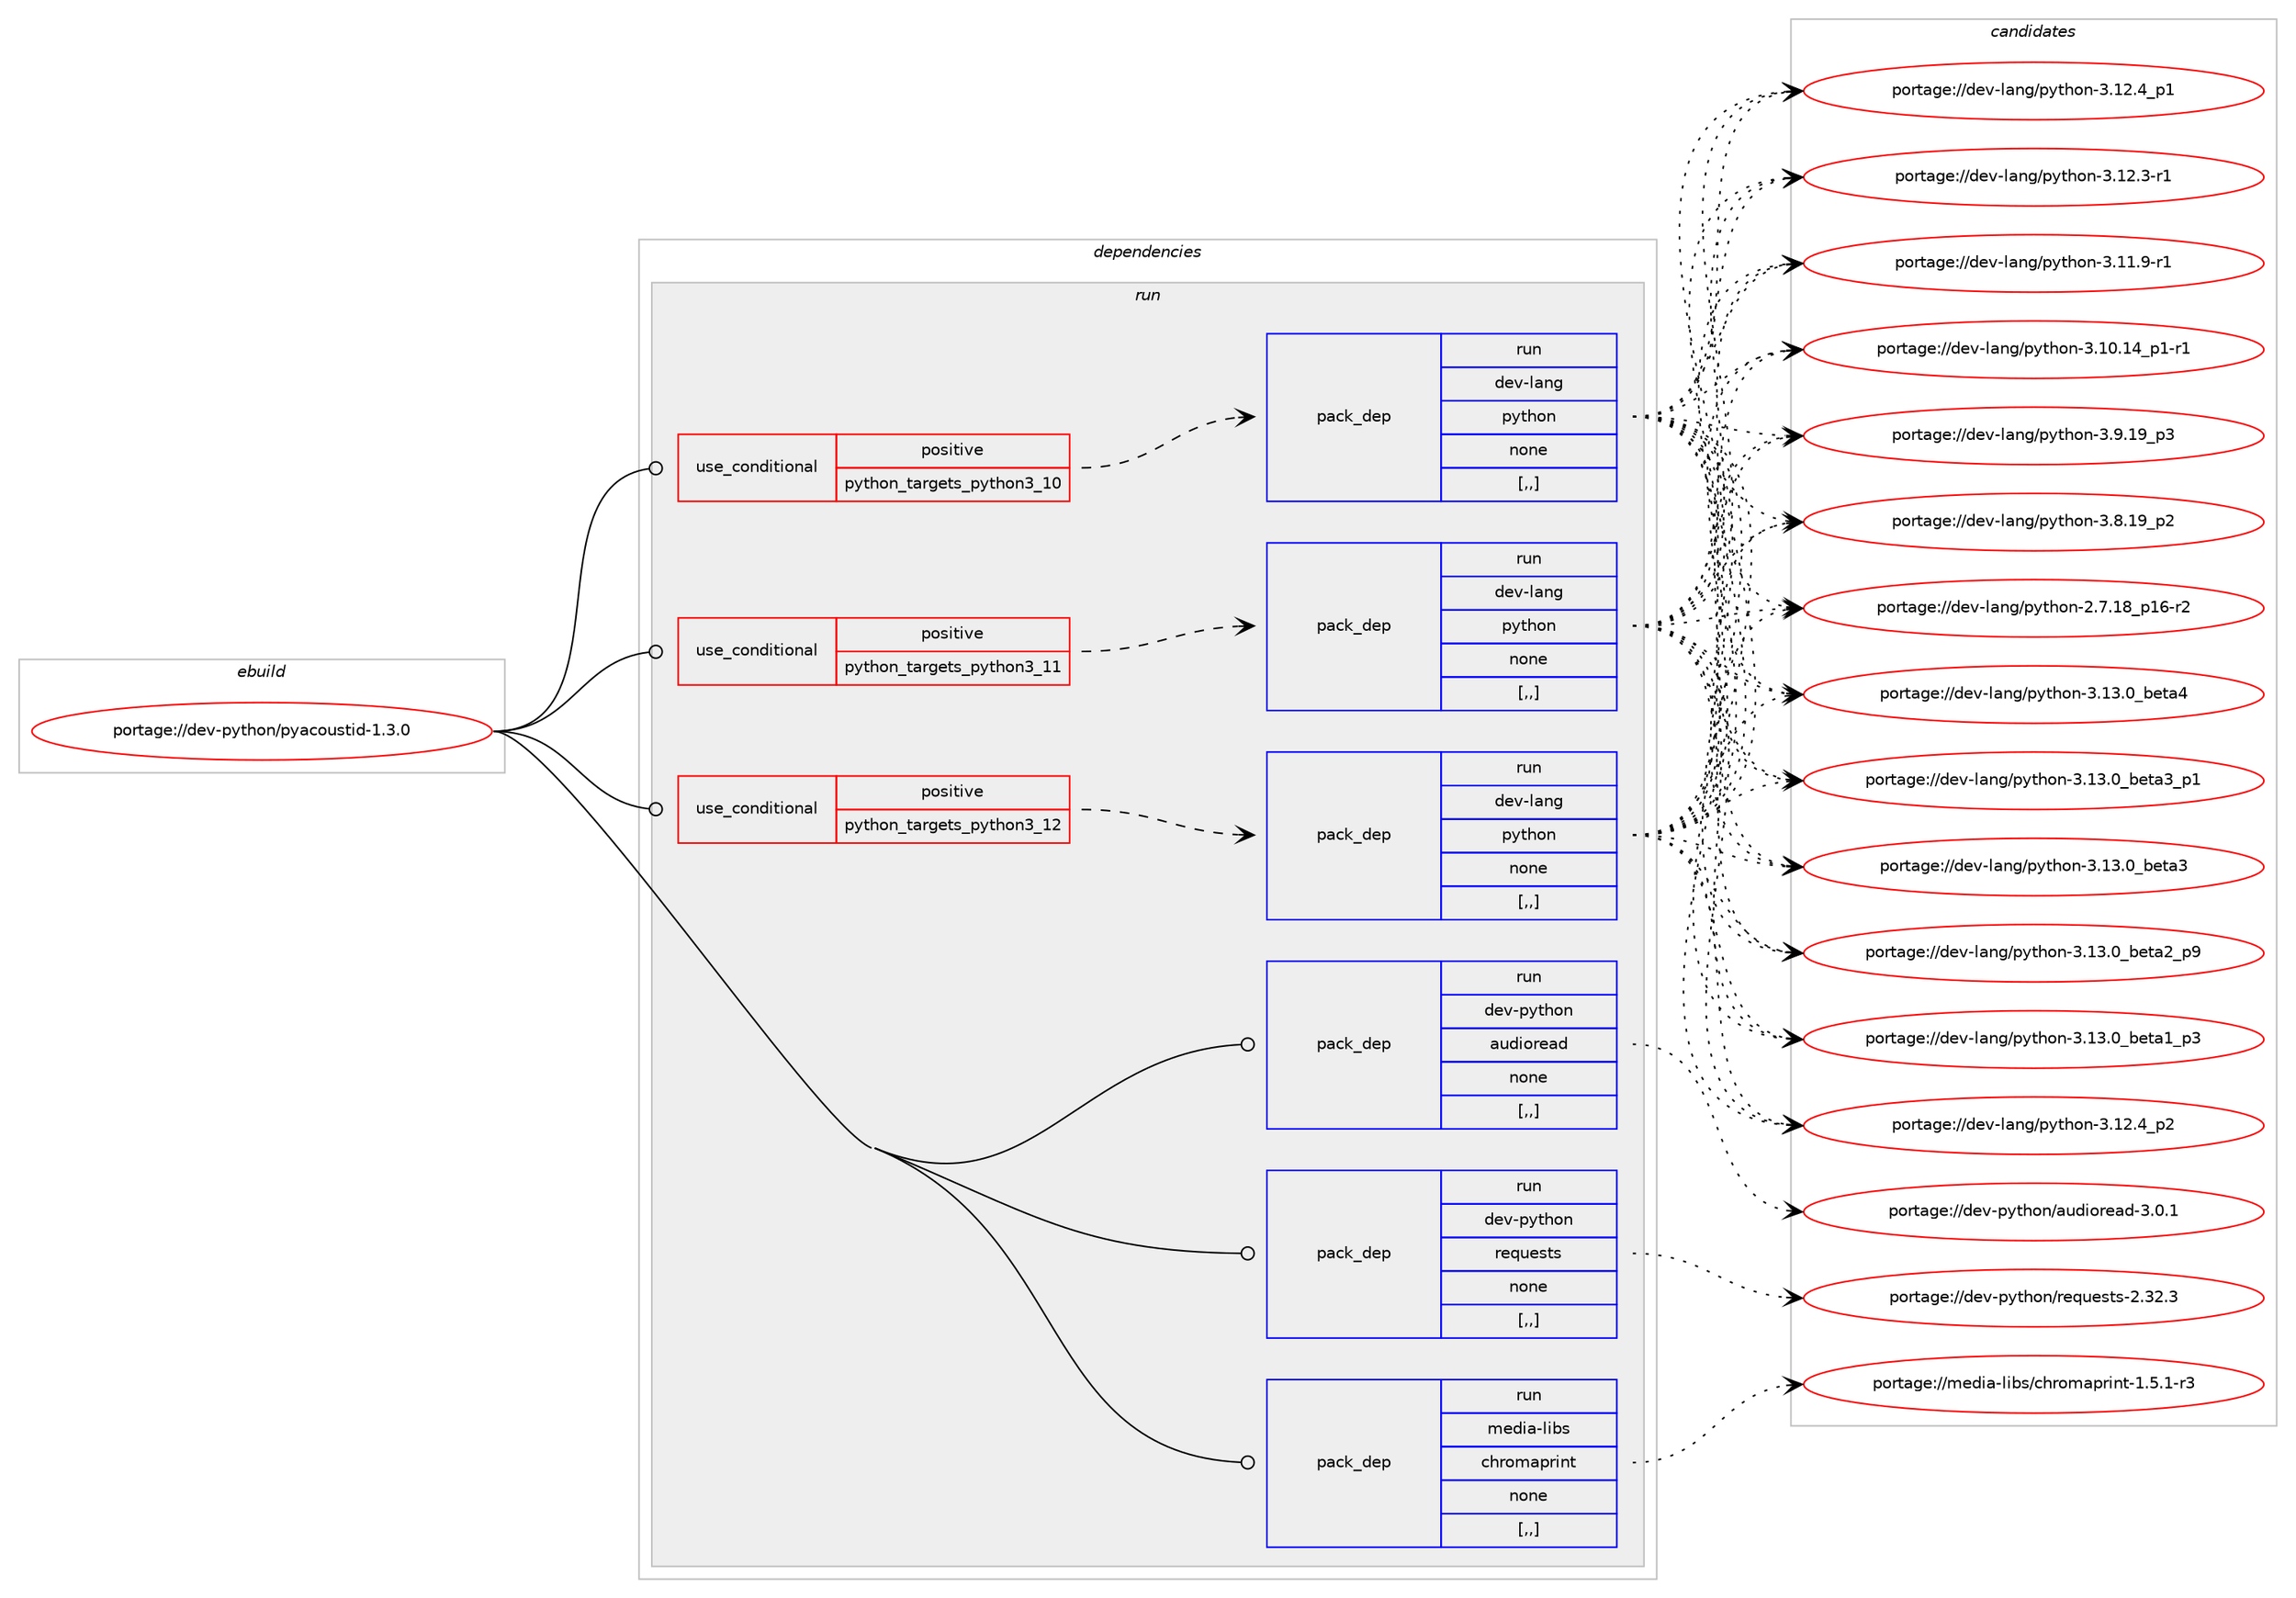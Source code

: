 digraph prolog {

# *************
# Graph options
# *************

newrank=true;
concentrate=true;
compound=true;
graph [rankdir=LR,fontname=Helvetica,fontsize=10,ranksep=1.5];#, ranksep=2.5, nodesep=0.2];
edge  [arrowhead=vee];
node  [fontname=Helvetica,fontsize=10];

# **********
# The ebuild
# **********

subgraph cluster_leftcol {
color=gray;
label=<<i>ebuild</i>>;
id [label="portage://dev-python/pyacoustid-1.3.0", color=red, width=4, href="../dev-python/pyacoustid-1.3.0.svg"];
}

# ****************
# The dependencies
# ****************

subgraph cluster_midcol {
color=gray;
label=<<i>dependencies</i>>;
subgraph cluster_compile {
fillcolor="#eeeeee";
style=filled;
label=<<i>compile</i>>;
}
subgraph cluster_compileandrun {
fillcolor="#eeeeee";
style=filled;
label=<<i>compile and run</i>>;
}
subgraph cluster_run {
fillcolor="#eeeeee";
style=filled;
label=<<i>run</i>>;
subgraph cond36580 {
dependency155909 [label=<<TABLE BORDER="0" CELLBORDER="1" CELLSPACING="0" CELLPADDING="4"><TR><TD ROWSPAN="3" CELLPADDING="10">use_conditional</TD></TR><TR><TD>positive</TD></TR><TR><TD>python_targets_python3_10</TD></TR></TABLE>>, shape=none, color=red];
subgraph pack118077 {
dependency155910 [label=<<TABLE BORDER="0" CELLBORDER="1" CELLSPACING="0" CELLPADDING="4" WIDTH="220"><TR><TD ROWSPAN="6" CELLPADDING="30">pack_dep</TD></TR><TR><TD WIDTH="110">run</TD></TR><TR><TD>dev-lang</TD></TR><TR><TD>python</TD></TR><TR><TD>none</TD></TR><TR><TD>[,,]</TD></TR></TABLE>>, shape=none, color=blue];
}
dependency155909:e -> dependency155910:w [weight=20,style="dashed",arrowhead="vee"];
}
id:e -> dependency155909:w [weight=20,style="solid",arrowhead="odot"];
subgraph cond36581 {
dependency155911 [label=<<TABLE BORDER="0" CELLBORDER="1" CELLSPACING="0" CELLPADDING="4"><TR><TD ROWSPAN="3" CELLPADDING="10">use_conditional</TD></TR><TR><TD>positive</TD></TR><TR><TD>python_targets_python3_11</TD></TR></TABLE>>, shape=none, color=red];
subgraph pack118078 {
dependency155912 [label=<<TABLE BORDER="0" CELLBORDER="1" CELLSPACING="0" CELLPADDING="4" WIDTH="220"><TR><TD ROWSPAN="6" CELLPADDING="30">pack_dep</TD></TR><TR><TD WIDTH="110">run</TD></TR><TR><TD>dev-lang</TD></TR><TR><TD>python</TD></TR><TR><TD>none</TD></TR><TR><TD>[,,]</TD></TR></TABLE>>, shape=none, color=blue];
}
dependency155911:e -> dependency155912:w [weight=20,style="dashed",arrowhead="vee"];
}
id:e -> dependency155911:w [weight=20,style="solid",arrowhead="odot"];
subgraph cond36582 {
dependency155913 [label=<<TABLE BORDER="0" CELLBORDER="1" CELLSPACING="0" CELLPADDING="4"><TR><TD ROWSPAN="3" CELLPADDING="10">use_conditional</TD></TR><TR><TD>positive</TD></TR><TR><TD>python_targets_python3_12</TD></TR></TABLE>>, shape=none, color=red];
subgraph pack118079 {
dependency155914 [label=<<TABLE BORDER="0" CELLBORDER="1" CELLSPACING="0" CELLPADDING="4" WIDTH="220"><TR><TD ROWSPAN="6" CELLPADDING="30">pack_dep</TD></TR><TR><TD WIDTH="110">run</TD></TR><TR><TD>dev-lang</TD></TR><TR><TD>python</TD></TR><TR><TD>none</TD></TR><TR><TD>[,,]</TD></TR></TABLE>>, shape=none, color=blue];
}
dependency155913:e -> dependency155914:w [weight=20,style="dashed",arrowhead="vee"];
}
id:e -> dependency155913:w [weight=20,style="solid",arrowhead="odot"];
subgraph pack118080 {
dependency155915 [label=<<TABLE BORDER="0" CELLBORDER="1" CELLSPACING="0" CELLPADDING="4" WIDTH="220"><TR><TD ROWSPAN="6" CELLPADDING="30">pack_dep</TD></TR><TR><TD WIDTH="110">run</TD></TR><TR><TD>dev-python</TD></TR><TR><TD>audioread</TD></TR><TR><TD>none</TD></TR><TR><TD>[,,]</TD></TR></TABLE>>, shape=none, color=blue];
}
id:e -> dependency155915:w [weight=20,style="solid",arrowhead="odot"];
subgraph pack118081 {
dependency155916 [label=<<TABLE BORDER="0" CELLBORDER="1" CELLSPACING="0" CELLPADDING="4" WIDTH="220"><TR><TD ROWSPAN="6" CELLPADDING="30">pack_dep</TD></TR><TR><TD WIDTH="110">run</TD></TR><TR><TD>dev-python</TD></TR><TR><TD>requests</TD></TR><TR><TD>none</TD></TR><TR><TD>[,,]</TD></TR></TABLE>>, shape=none, color=blue];
}
id:e -> dependency155916:w [weight=20,style="solid",arrowhead="odot"];
subgraph pack118082 {
dependency155917 [label=<<TABLE BORDER="0" CELLBORDER="1" CELLSPACING="0" CELLPADDING="4" WIDTH="220"><TR><TD ROWSPAN="6" CELLPADDING="30">pack_dep</TD></TR><TR><TD WIDTH="110">run</TD></TR><TR><TD>media-libs</TD></TR><TR><TD>chromaprint</TD></TR><TR><TD>none</TD></TR><TR><TD>[,,]</TD></TR></TABLE>>, shape=none, color=blue];
}
id:e -> dependency155917:w [weight=20,style="solid",arrowhead="odot"];
}
}

# **************
# The candidates
# **************

subgraph cluster_choices {
rank=same;
color=gray;
label=<<i>candidates</i>>;

subgraph choice118077 {
color=black;
nodesep=1;
choice1001011184510897110103471121211161041111104551464951464895981011169752 [label="portage://dev-lang/python-3.13.0_beta4", color=red, width=4,href="../dev-lang/python-3.13.0_beta4.svg"];
choice10010111845108971101034711212111610411111045514649514648959810111697519511249 [label="portage://dev-lang/python-3.13.0_beta3_p1", color=red, width=4,href="../dev-lang/python-3.13.0_beta3_p1.svg"];
choice1001011184510897110103471121211161041111104551464951464895981011169751 [label="portage://dev-lang/python-3.13.0_beta3", color=red, width=4,href="../dev-lang/python-3.13.0_beta3.svg"];
choice10010111845108971101034711212111610411111045514649514648959810111697509511257 [label="portage://dev-lang/python-3.13.0_beta2_p9", color=red, width=4,href="../dev-lang/python-3.13.0_beta2_p9.svg"];
choice10010111845108971101034711212111610411111045514649514648959810111697499511251 [label="portage://dev-lang/python-3.13.0_beta1_p3", color=red, width=4,href="../dev-lang/python-3.13.0_beta1_p3.svg"];
choice100101118451089711010347112121116104111110455146495046529511250 [label="portage://dev-lang/python-3.12.4_p2", color=red, width=4,href="../dev-lang/python-3.12.4_p2.svg"];
choice100101118451089711010347112121116104111110455146495046529511249 [label="portage://dev-lang/python-3.12.4_p1", color=red, width=4,href="../dev-lang/python-3.12.4_p1.svg"];
choice100101118451089711010347112121116104111110455146495046514511449 [label="portage://dev-lang/python-3.12.3-r1", color=red, width=4,href="../dev-lang/python-3.12.3-r1.svg"];
choice100101118451089711010347112121116104111110455146494946574511449 [label="portage://dev-lang/python-3.11.9-r1", color=red, width=4,href="../dev-lang/python-3.11.9-r1.svg"];
choice100101118451089711010347112121116104111110455146494846495295112494511449 [label="portage://dev-lang/python-3.10.14_p1-r1", color=red, width=4,href="../dev-lang/python-3.10.14_p1-r1.svg"];
choice100101118451089711010347112121116104111110455146574649579511251 [label="portage://dev-lang/python-3.9.19_p3", color=red, width=4,href="../dev-lang/python-3.9.19_p3.svg"];
choice100101118451089711010347112121116104111110455146564649579511250 [label="portage://dev-lang/python-3.8.19_p2", color=red, width=4,href="../dev-lang/python-3.8.19_p2.svg"];
choice100101118451089711010347112121116104111110455046554649569511249544511450 [label="portage://dev-lang/python-2.7.18_p16-r2", color=red, width=4,href="../dev-lang/python-2.7.18_p16-r2.svg"];
dependency155910:e -> choice1001011184510897110103471121211161041111104551464951464895981011169752:w [style=dotted,weight="100"];
dependency155910:e -> choice10010111845108971101034711212111610411111045514649514648959810111697519511249:w [style=dotted,weight="100"];
dependency155910:e -> choice1001011184510897110103471121211161041111104551464951464895981011169751:w [style=dotted,weight="100"];
dependency155910:e -> choice10010111845108971101034711212111610411111045514649514648959810111697509511257:w [style=dotted,weight="100"];
dependency155910:e -> choice10010111845108971101034711212111610411111045514649514648959810111697499511251:w [style=dotted,weight="100"];
dependency155910:e -> choice100101118451089711010347112121116104111110455146495046529511250:w [style=dotted,weight="100"];
dependency155910:e -> choice100101118451089711010347112121116104111110455146495046529511249:w [style=dotted,weight="100"];
dependency155910:e -> choice100101118451089711010347112121116104111110455146495046514511449:w [style=dotted,weight="100"];
dependency155910:e -> choice100101118451089711010347112121116104111110455146494946574511449:w [style=dotted,weight="100"];
dependency155910:e -> choice100101118451089711010347112121116104111110455146494846495295112494511449:w [style=dotted,weight="100"];
dependency155910:e -> choice100101118451089711010347112121116104111110455146574649579511251:w [style=dotted,weight="100"];
dependency155910:e -> choice100101118451089711010347112121116104111110455146564649579511250:w [style=dotted,weight="100"];
dependency155910:e -> choice100101118451089711010347112121116104111110455046554649569511249544511450:w [style=dotted,weight="100"];
}
subgraph choice118078 {
color=black;
nodesep=1;
choice1001011184510897110103471121211161041111104551464951464895981011169752 [label="portage://dev-lang/python-3.13.0_beta4", color=red, width=4,href="../dev-lang/python-3.13.0_beta4.svg"];
choice10010111845108971101034711212111610411111045514649514648959810111697519511249 [label="portage://dev-lang/python-3.13.0_beta3_p1", color=red, width=4,href="../dev-lang/python-3.13.0_beta3_p1.svg"];
choice1001011184510897110103471121211161041111104551464951464895981011169751 [label="portage://dev-lang/python-3.13.0_beta3", color=red, width=4,href="../dev-lang/python-3.13.0_beta3.svg"];
choice10010111845108971101034711212111610411111045514649514648959810111697509511257 [label="portage://dev-lang/python-3.13.0_beta2_p9", color=red, width=4,href="../dev-lang/python-3.13.0_beta2_p9.svg"];
choice10010111845108971101034711212111610411111045514649514648959810111697499511251 [label="portage://dev-lang/python-3.13.0_beta1_p3", color=red, width=4,href="../dev-lang/python-3.13.0_beta1_p3.svg"];
choice100101118451089711010347112121116104111110455146495046529511250 [label="portage://dev-lang/python-3.12.4_p2", color=red, width=4,href="../dev-lang/python-3.12.4_p2.svg"];
choice100101118451089711010347112121116104111110455146495046529511249 [label="portage://dev-lang/python-3.12.4_p1", color=red, width=4,href="../dev-lang/python-3.12.4_p1.svg"];
choice100101118451089711010347112121116104111110455146495046514511449 [label="portage://dev-lang/python-3.12.3-r1", color=red, width=4,href="../dev-lang/python-3.12.3-r1.svg"];
choice100101118451089711010347112121116104111110455146494946574511449 [label="portage://dev-lang/python-3.11.9-r1", color=red, width=4,href="../dev-lang/python-3.11.9-r1.svg"];
choice100101118451089711010347112121116104111110455146494846495295112494511449 [label="portage://dev-lang/python-3.10.14_p1-r1", color=red, width=4,href="../dev-lang/python-3.10.14_p1-r1.svg"];
choice100101118451089711010347112121116104111110455146574649579511251 [label="portage://dev-lang/python-3.9.19_p3", color=red, width=4,href="../dev-lang/python-3.9.19_p3.svg"];
choice100101118451089711010347112121116104111110455146564649579511250 [label="portage://dev-lang/python-3.8.19_p2", color=red, width=4,href="../dev-lang/python-3.8.19_p2.svg"];
choice100101118451089711010347112121116104111110455046554649569511249544511450 [label="portage://dev-lang/python-2.7.18_p16-r2", color=red, width=4,href="../dev-lang/python-2.7.18_p16-r2.svg"];
dependency155912:e -> choice1001011184510897110103471121211161041111104551464951464895981011169752:w [style=dotted,weight="100"];
dependency155912:e -> choice10010111845108971101034711212111610411111045514649514648959810111697519511249:w [style=dotted,weight="100"];
dependency155912:e -> choice1001011184510897110103471121211161041111104551464951464895981011169751:w [style=dotted,weight="100"];
dependency155912:e -> choice10010111845108971101034711212111610411111045514649514648959810111697509511257:w [style=dotted,weight="100"];
dependency155912:e -> choice10010111845108971101034711212111610411111045514649514648959810111697499511251:w [style=dotted,weight="100"];
dependency155912:e -> choice100101118451089711010347112121116104111110455146495046529511250:w [style=dotted,weight="100"];
dependency155912:e -> choice100101118451089711010347112121116104111110455146495046529511249:w [style=dotted,weight="100"];
dependency155912:e -> choice100101118451089711010347112121116104111110455146495046514511449:w [style=dotted,weight="100"];
dependency155912:e -> choice100101118451089711010347112121116104111110455146494946574511449:w [style=dotted,weight="100"];
dependency155912:e -> choice100101118451089711010347112121116104111110455146494846495295112494511449:w [style=dotted,weight="100"];
dependency155912:e -> choice100101118451089711010347112121116104111110455146574649579511251:w [style=dotted,weight="100"];
dependency155912:e -> choice100101118451089711010347112121116104111110455146564649579511250:w [style=dotted,weight="100"];
dependency155912:e -> choice100101118451089711010347112121116104111110455046554649569511249544511450:w [style=dotted,weight="100"];
}
subgraph choice118079 {
color=black;
nodesep=1;
choice1001011184510897110103471121211161041111104551464951464895981011169752 [label="portage://dev-lang/python-3.13.0_beta4", color=red, width=4,href="../dev-lang/python-3.13.0_beta4.svg"];
choice10010111845108971101034711212111610411111045514649514648959810111697519511249 [label="portage://dev-lang/python-3.13.0_beta3_p1", color=red, width=4,href="../dev-lang/python-3.13.0_beta3_p1.svg"];
choice1001011184510897110103471121211161041111104551464951464895981011169751 [label="portage://dev-lang/python-3.13.0_beta3", color=red, width=4,href="../dev-lang/python-3.13.0_beta3.svg"];
choice10010111845108971101034711212111610411111045514649514648959810111697509511257 [label="portage://dev-lang/python-3.13.0_beta2_p9", color=red, width=4,href="../dev-lang/python-3.13.0_beta2_p9.svg"];
choice10010111845108971101034711212111610411111045514649514648959810111697499511251 [label="portage://dev-lang/python-3.13.0_beta1_p3", color=red, width=4,href="../dev-lang/python-3.13.0_beta1_p3.svg"];
choice100101118451089711010347112121116104111110455146495046529511250 [label="portage://dev-lang/python-3.12.4_p2", color=red, width=4,href="../dev-lang/python-3.12.4_p2.svg"];
choice100101118451089711010347112121116104111110455146495046529511249 [label="portage://dev-lang/python-3.12.4_p1", color=red, width=4,href="../dev-lang/python-3.12.4_p1.svg"];
choice100101118451089711010347112121116104111110455146495046514511449 [label="portage://dev-lang/python-3.12.3-r1", color=red, width=4,href="../dev-lang/python-3.12.3-r1.svg"];
choice100101118451089711010347112121116104111110455146494946574511449 [label="portage://dev-lang/python-3.11.9-r1", color=red, width=4,href="../dev-lang/python-3.11.9-r1.svg"];
choice100101118451089711010347112121116104111110455146494846495295112494511449 [label="portage://dev-lang/python-3.10.14_p1-r1", color=red, width=4,href="../dev-lang/python-3.10.14_p1-r1.svg"];
choice100101118451089711010347112121116104111110455146574649579511251 [label="portage://dev-lang/python-3.9.19_p3", color=red, width=4,href="../dev-lang/python-3.9.19_p3.svg"];
choice100101118451089711010347112121116104111110455146564649579511250 [label="portage://dev-lang/python-3.8.19_p2", color=red, width=4,href="../dev-lang/python-3.8.19_p2.svg"];
choice100101118451089711010347112121116104111110455046554649569511249544511450 [label="portage://dev-lang/python-2.7.18_p16-r2", color=red, width=4,href="../dev-lang/python-2.7.18_p16-r2.svg"];
dependency155914:e -> choice1001011184510897110103471121211161041111104551464951464895981011169752:w [style=dotted,weight="100"];
dependency155914:e -> choice10010111845108971101034711212111610411111045514649514648959810111697519511249:w [style=dotted,weight="100"];
dependency155914:e -> choice1001011184510897110103471121211161041111104551464951464895981011169751:w [style=dotted,weight="100"];
dependency155914:e -> choice10010111845108971101034711212111610411111045514649514648959810111697509511257:w [style=dotted,weight="100"];
dependency155914:e -> choice10010111845108971101034711212111610411111045514649514648959810111697499511251:w [style=dotted,weight="100"];
dependency155914:e -> choice100101118451089711010347112121116104111110455146495046529511250:w [style=dotted,weight="100"];
dependency155914:e -> choice100101118451089711010347112121116104111110455146495046529511249:w [style=dotted,weight="100"];
dependency155914:e -> choice100101118451089711010347112121116104111110455146495046514511449:w [style=dotted,weight="100"];
dependency155914:e -> choice100101118451089711010347112121116104111110455146494946574511449:w [style=dotted,weight="100"];
dependency155914:e -> choice100101118451089711010347112121116104111110455146494846495295112494511449:w [style=dotted,weight="100"];
dependency155914:e -> choice100101118451089711010347112121116104111110455146574649579511251:w [style=dotted,weight="100"];
dependency155914:e -> choice100101118451089711010347112121116104111110455146564649579511250:w [style=dotted,weight="100"];
dependency155914:e -> choice100101118451089711010347112121116104111110455046554649569511249544511450:w [style=dotted,weight="100"];
}
subgraph choice118080 {
color=black;
nodesep=1;
choice10010111845112121116104111110479711710010511111410197100455146484649 [label="portage://dev-python/audioread-3.0.1", color=red, width=4,href="../dev-python/audioread-3.0.1.svg"];
dependency155915:e -> choice10010111845112121116104111110479711710010511111410197100455146484649:w [style=dotted,weight="100"];
}
subgraph choice118081 {
color=black;
nodesep=1;
choice100101118451121211161041111104711410111311710111511611545504651504651 [label="portage://dev-python/requests-2.32.3", color=red, width=4,href="../dev-python/requests-2.32.3.svg"];
dependency155916:e -> choice100101118451121211161041111104711410111311710111511611545504651504651:w [style=dotted,weight="100"];
}
subgraph choice118082 {
color=black;
nodesep=1;
choice1091011001059745108105981154799104114111109971121141051101164549465346494511451 [label="portage://media-libs/chromaprint-1.5.1-r3", color=red, width=4,href="../media-libs/chromaprint-1.5.1-r3.svg"];
dependency155917:e -> choice1091011001059745108105981154799104114111109971121141051101164549465346494511451:w [style=dotted,weight="100"];
}
}

}
